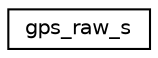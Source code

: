 digraph "Graphical Class Hierarchy"
{
 // LATEX_PDF_SIZE
  edge [fontname="Helvetica",fontsize="10",labelfontname="Helvetica",labelfontsize="10"];
  node [fontname="Helvetica",fontsize="10",shape=record];
  rankdir="LR";
  Node0 [label="gps_raw_s",height=0.2,width=0.4,color="black", fillcolor="white", style="filled",URL="$structgps__raw__s.html",tooltip=" "];
}
